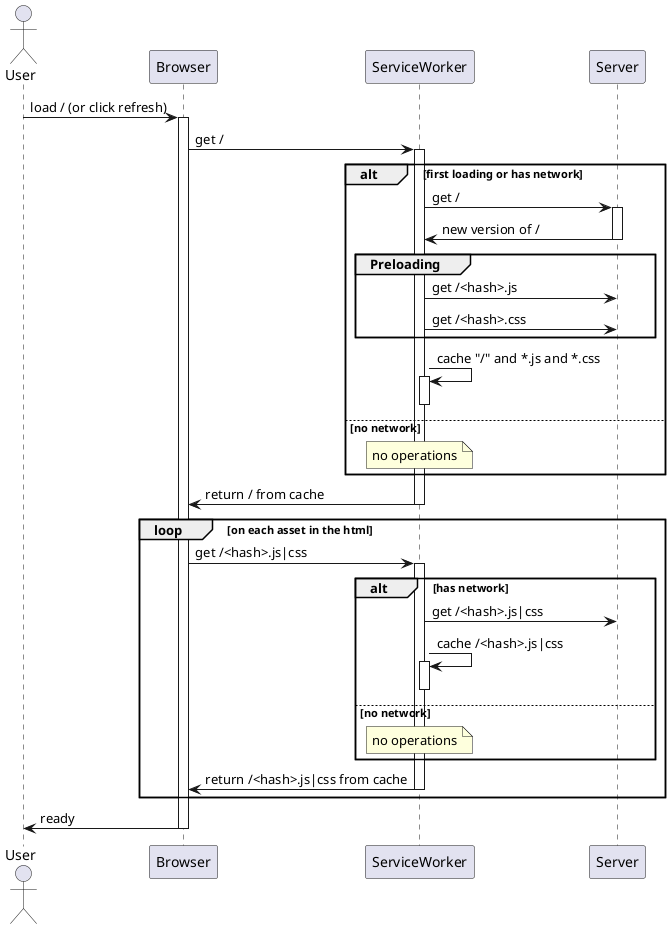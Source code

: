@startuml
actor User
participant Browser
participant ServiceWorker
participant Server

User -> Browser : load / (or click refresh)
activate Browser
Browser -> ServiceWorker : get /
activate ServiceWorker

alt first loading or has network
  ServiceWorker -> Server : get /
  activate Server
  Server -> ServiceWorker : new version of /
  deactivate Server

  group Preloading
    ServiceWorker -> Server : get /<hash>.js
    ServiceWorker -> Server : get /<hash>.css
  end

  ServiceWorker -> ServiceWorker : cache "/" and *.js and *.css
  activate ServiceWorker
  deactivate ServiceWorker
  deactivate Server
else no network
  note over ServiceWorker : no operations
end
ServiceWorker -> Browser : return / from cache
deactivate ServiceWorker

loop on each asset in the html
  Browser -> ServiceWorker : get /<hash>.js|css
  activate ServiceWorker
  alt has network
    ServiceWorker -> Server : get /<hash>.js|css
    ServiceWorker -> ServiceWorker : cache /<hash>.js|css
    activate ServiceWorker
    deactivate ServiceWorker
  else no network
    note over ServiceWorker : no operations
  end
  ServiceWorker -> Browser : return /<hash>.js|css from cache
  deactivate ServiceWorker
end
Browser -> User : ready
deactivate Browser
@enduml
